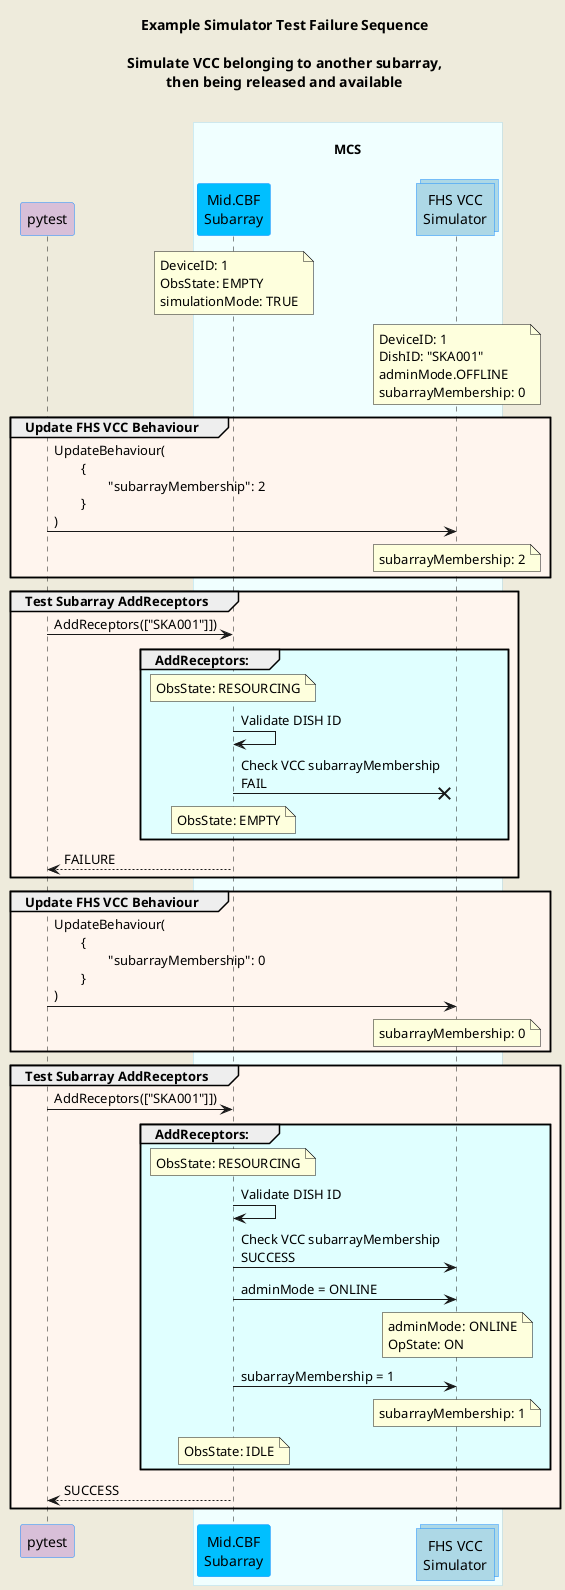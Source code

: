 @startuml
'https://plantuml.com/sequence-diagram

skinparam backgroundColor #EEEBDC
skinparam sequence {
  ParticipantBorderColor DodgerBlue
  ParticipantBackgroundColor DeepSkyBlue
  ActorBorderColor DarkGreen
  ActorBackgroundColor Green
  BoxBorderColor LightBlue
  BoxBackgroundColor #F0FFFF
}
skinparam collections {
  BackGroundColor LightBlue
  BorderColor DodgerBlue
}
skinparam database {
  BackgroundColor LightGreen
  BorderColor DarkGreen
}

title Example Simulator Test Failure Sequence\n\nSimulate VCC belonging to another subarray,\nthen being released and available\n

participant "pytest" as pyt #Thistle
box "\nMCS\n"
    participant "Mid.CBF\nSubarray" as subarray
    collections "FHS VCC\nSimulator" as vcc
end box

note over subarray           : DeviceID: 1\nObsState: EMPTY\nsimulationMode: TRUE
note over vcc                : DeviceID: 1\nDishID: "SKA001"\nadminMode.OFFLINE\nsubarrayMembership: 0

group #SeaShell Update FHS VCC Behaviour

  pyt         ->  vcc        : UpdateBehaviour(\n\t{\n\t\t"subarrayMembership": 2\n\t}\n)
  note over vcc              : subarrayMembership: 2

end group

group #SeaShell Test Subarray AddReceptors

  pyt         ->  subarray   : AddReceptors(["SKA001"]])

  group #LightCyan AddReceptors:

    note over subarray       : ObsState: RESOURCING
    subarray    -> subarray  : Validate DISH ID
    subarray    -x vcc       : Check VCC subarrayMembership\nFAIL
    note over subarray       : ObsState: EMPTY

  end group

  pyt        <--  subarray   : FAILURE

end group

group #SeaShell Update FHS VCC Behaviour

  pyt         ->  vcc        : UpdateBehaviour(\n\t{\n\t\t"subarrayMembership": 0\n\t}\n)
  note over vcc              : subarrayMembership: 0

end group

group #SeaShell Test Subarray AddReceptors

  pyt         ->  subarray    : AddReceptors(["SKA001"]])

  group #LightCyan AddReceptors:

    note over subarray       : ObsState: RESOURCING
    subarray    -> subarray  : Validate DISH ID
    subarray    -> vcc       : Check VCC subarrayMembership\nSUCCESS
    subarray    -> vcc       : adminMode = ONLINE
    note over vcc            : adminMode: ONLINE\nOpState: ON
    subarray    ->  vcc      : subarrayMembership = 1
    note over vcc            : subarrayMembership: 1
    note over subarray       : ObsState: IDLE

  end group

  pyt        <--  subarray   : SUCCESS

end group

@enduml